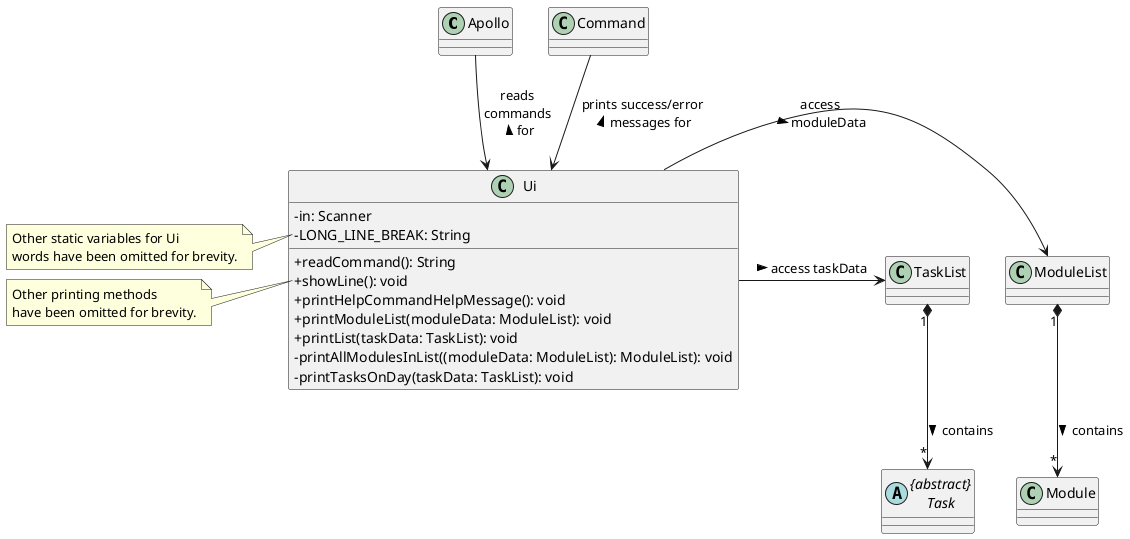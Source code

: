 @startuml
'https://plantuml.com/class-diagram

skinparam classAttributeIconSize 0

Apollo --> Ui : reads \ncommands \nfor <
Command --> Ui : prints success/error \nmessages for <

class Ui {
- in: Scanner
- LONG_LINE_BREAK: String
+ readCommand(): String
+ showLine(): void
+ printHelpCommandHelpMessage(): void
+ printModuleList(moduleData: ModuleList): void
+ printList(taskData: TaskList): void
- printAllModulesInList((moduleData: ModuleList): ModuleList): void
- printTasksOnDay(taskData: TaskList): void
}

note left of Ui::LONG_LINE_BREAK
    Other static variables for Ui
    words have been omitted for brevity.
end note

note left of Ui::showLine
    Other printing methods
    have been omitted for brevity.
end note


Ui -> ModuleList : access \nmoduleData >
ModuleList "1" *--> "*" Module : contains >

abstract class "{abstract}\nTask" as Task
Ui -> TaskList : access taskData >
TaskList "1" *--> "*" Task : contains >

@enduml